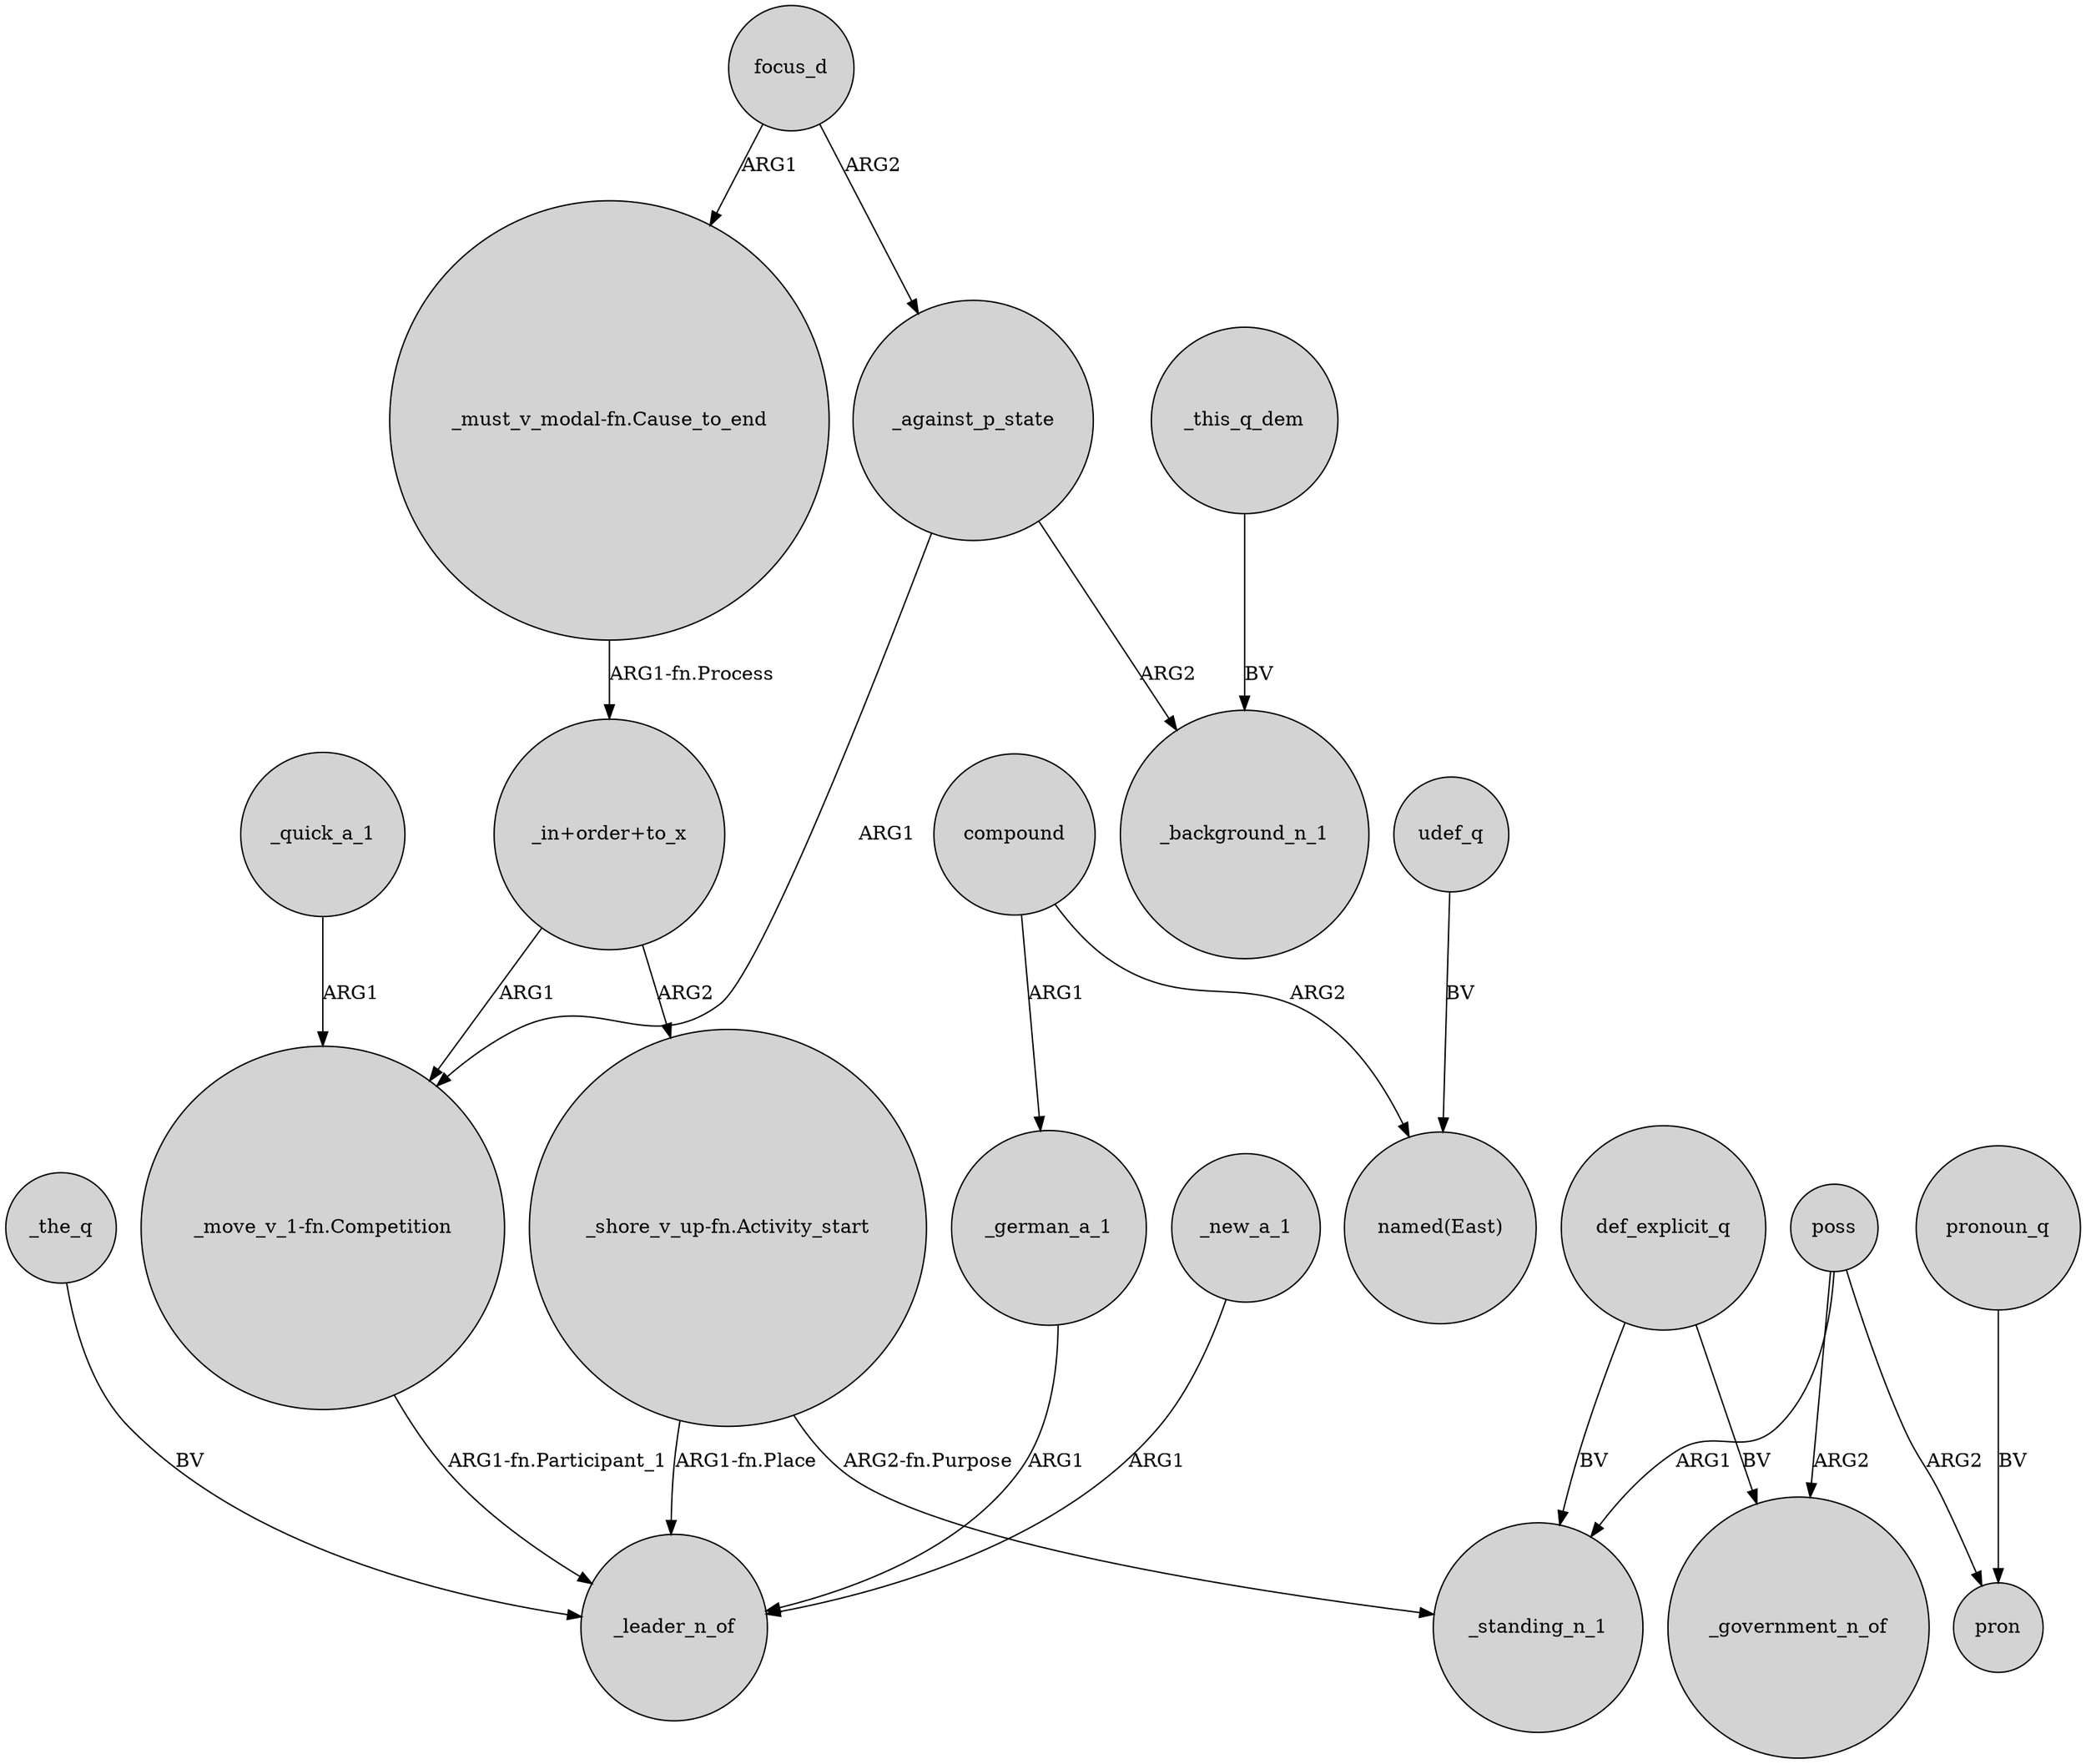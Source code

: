 digraph {
	node [shape=circle style=filled]
	_the_q -> _leader_n_of [label=BV]
	def_explicit_q -> _government_n_of [label=BV]
	focus_d -> "_must_v_modal-fn.Cause_to_end" [label=ARG1]
	compound -> "named(East)" [label=ARG2]
	"_shore_v_up-fn.Activity_start" -> _standing_n_1 [label="ARG2-fn.Purpose"]
	_this_q_dem -> _background_n_1 [label=BV]
	poss -> _standing_n_1 [label=ARG1]
	"_in+order+to_x" -> "_move_v_1-fn.Competition" [label=ARG1]
	_against_p_state -> _background_n_1 [label=ARG2]
	_quick_a_1 -> "_move_v_1-fn.Competition" [label=ARG1]
	"_must_v_modal-fn.Cause_to_end" -> "_in+order+to_x" [label="ARG1-fn.Process"]
	pronoun_q -> pron [label=BV]
	udef_q -> "named(East)" [label=BV]
	poss -> pron [label=ARG2]
	"_move_v_1-fn.Competition" -> _leader_n_of [label="ARG1-fn.Participant_1"]
	_german_a_1 -> _leader_n_of [label=ARG1]
	focus_d -> _against_p_state [label=ARG2]
	"_in+order+to_x" -> "_shore_v_up-fn.Activity_start" [label=ARG2]
	"_shore_v_up-fn.Activity_start" -> _leader_n_of [label="ARG1-fn.Place"]
	def_explicit_q -> _standing_n_1 [label=BV]
	compound -> _german_a_1 [label=ARG1]
	_against_p_state -> "_move_v_1-fn.Competition" [label=ARG1]
	poss -> _government_n_of [label=ARG2]
	_new_a_1 -> _leader_n_of [label=ARG1]
}
